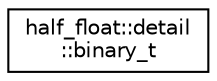 digraph "Graphical Class Hierarchy"
{
  edge [fontname="Helvetica",fontsize="10",labelfontname="Helvetica",labelfontsize="10"];
  node [fontname="Helvetica",fontsize="10",shape=record];
  rankdir="LR";
  Node1 [label="half_float::detail\l::binary_t",height=0.2,width=0.4,color="black", fillcolor="white", style="filled",URL="$structhalf__float_1_1detail_1_1binary__t.html",tooltip="Tag type for binary construction. "];
}

